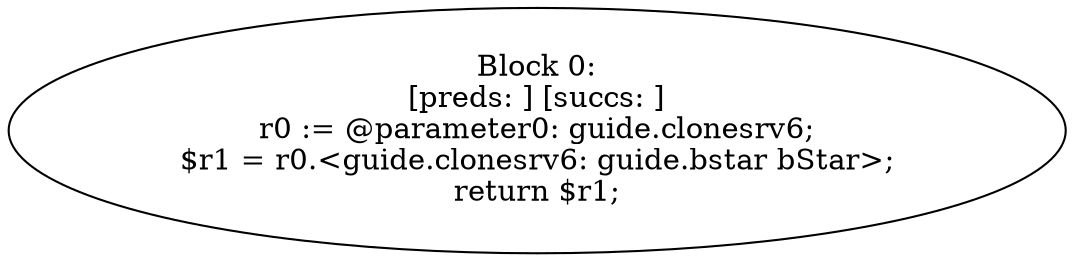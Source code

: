 digraph "unitGraph" {
    "Block 0:
[preds: ] [succs: ]
r0 := @parameter0: guide.clonesrv6;
$r1 = r0.<guide.clonesrv6: guide.bstar bStar>;
return $r1;
"
}
